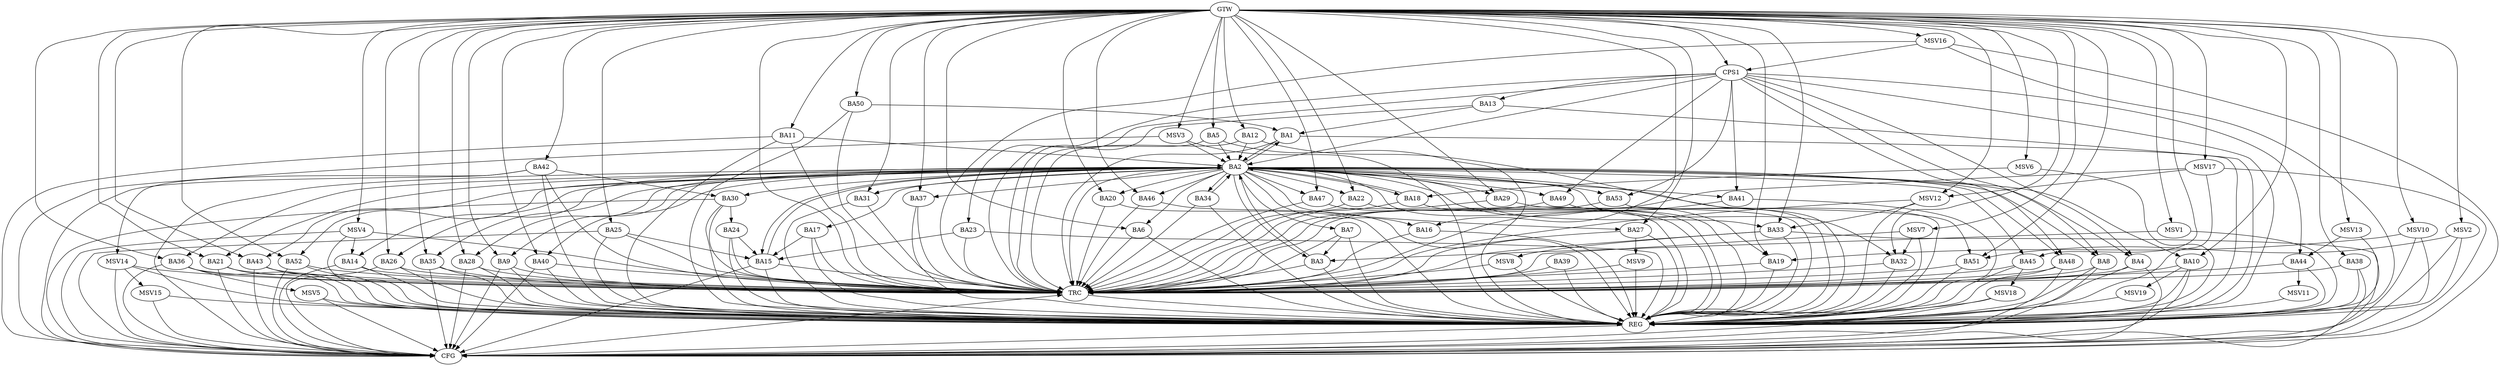 strict digraph G {
  BA1 [ label="BA1" ];
  BA2 [ label="BA2" ];
  BA3 [ label="BA3" ];
  BA4 [ label="BA4" ];
  BA5 [ label="BA5" ];
  BA6 [ label="BA6" ];
  BA7 [ label="BA7" ];
  BA8 [ label="BA8" ];
  BA9 [ label="BA9" ];
  BA10 [ label="BA10" ];
  BA11 [ label="BA11" ];
  BA12 [ label="BA12" ];
  BA13 [ label="BA13" ];
  BA14 [ label="BA14" ];
  BA15 [ label="BA15" ];
  BA16 [ label="BA16" ];
  BA17 [ label="BA17" ];
  BA18 [ label="BA18" ];
  BA19 [ label="BA19" ];
  BA20 [ label="BA20" ];
  BA21 [ label="BA21" ];
  BA22 [ label="BA22" ];
  BA23 [ label="BA23" ];
  BA24 [ label="BA24" ];
  BA25 [ label="BA25" ];
  BA26 [ label="BA26" ];
  BA27 [ label="BA27" ];
  BA28 [ label="BA28" ];
  BA29 [ label="BA29" ];
  BA30 [ label="BA30" ];
  BA31 [ label="BA31" ];
  BA32 [ label="BA32" ];
  BA33 [ label="BA33" ];
  BA34 [ label="BA34" ];
  BA35 [ label="BA35" ];
  BA36 [ label="BA36" ];
  BA37 [ label="BA37" ];
  BA38 [ label="BA38" ];
  BA39 [ label="BA39" ];
  BA40 [ label="BA40" ];
  BA41 [ label="BA41" ];
  BA42 [ label="BA42" ];
  BA43 [ label="BA43" ];
  BA44 [ label="BA44" ];
  BA45 [ label="BA45" ];
  BA46 [ label="BA46" ];
  BA47 [ label="BA47" ];
  BA48 [ label="BA48" ];
  BA49 [ label="BA49" ];
  BA50 [ label="BA50" ];
  BA51 [ label="BA51" ];
  BA52 [ label="BA52" ];
  BA53 [ label="BA53" ];
  CPS1 [ label="CPS1" ];
  GTW [ label="GTW" ];
  REG [ label="REG" ];
  CFG [ label="CFG" ];
  TRC [ label="TRC" ];
  MSV1 [ label="MSV1" ];
  MSV2 [ label="MSV2" ];
  MSV3 [ label="MSV3" ];
  MSV4 [ label="MSV4" ];
  MSV5 [ label="MSV5" ];
  MSV6 [ label="MSV6" ];
  MSV7 [ label="MSV7" ];
  MSV8 [ label="MSV8" ];
  MSV9 [ label="MSV9" ];
  MSV10 [ label="MSV10" ];
  MSV11 [ label="MSV11" ];
  MSV12 [ label="MSV12" ];
  MSV13 [ label="MSV13" ];
  MSV14 [ label="MSV14" ];
  MSV15 [ label="MSV15" ];
  MSV16 [ label="MSV16" ];
  MSV17 [ label="MSV17" ];
  MSV18 [ label="MSV18" ];
  MSV19 [ label="MSV19" ];
  BA1 -> BA2;
  BA2 -> BA1;
  BA3 -> BA2;
  BA5 -> BA2;
  BA7 -> BA3;
  BA11 -> BA2;
  BA12 -> BA2;
  BA13 -> BA1;
  BA15 -> BA2;
  BA17 -> BA15;
  BA18 -> BA2;
  BA23 -> BA15;
  BA24 -> BA15;
  BA25 -> BA15;
  BA30 -> BA24;
  BA34 -> BA2;
  BA42 -> BA30;
  BA50 -> BA1;
  CPS1 -> BA4;
  CPS1 -> BA41;
  CPS1 -> BA23;
  CPS1 -> BA44;
  CPS1 -> BA2;
  CPS1 -> BA53;
  CPS1 -> BA49;
  CPS1 -> BA48;
  CPS1 -> BA13;
  CPS1 -> BA8;
  GTW -> BA5;
  GTW -> BA6;
  GTW -> BA9;
  GTW -> BA10;
  GTW -> BA11;
  GTW -> BA12;
  GTW -> BA16;
  GTW -> BA19;
  GTW -> BA20;
  GTW -> BA21;
  GTW -> BA22;
  GTW -> BA25;
  GTW -> BA26;
  GTW -> BA27;
  GTW -> BA28;
  GTW -> BA29;
  GTW -> BA31;
  GTW -> BA32;
  GTW -> BA33;
  GTW -> BA35;
  GTW -> BA36;
  GTW -> BA37;
  GTW -> BA38;
  GTW -> BA40;
  GTW -> BA42;
  GTW -> BA43;
  GTW -> BA45;
  GTW -> BA46;
  GTW -> BA47;
  GTW -> BA50;
  GTW -> BA51;
  GTW -> BA52;
  GTW -> CPS1;
  BA1 -> REG;
  BA2 -> REG;
  BA3 -> REG;
  BA4 -> REG;
  BA5 -> REG;
  BA6 -> REG;
  BA7 -> REG;
  BA8 -> REG;
  BA9 -> REG;
  BA10 -> REG;
  BA11 -> REG;
  BA12 -> REG;
  BA13 -> REG;
  BA14 -> REG;
  BA15 -> REG;
  BA16 -> REG;
  BA17 -> REG;
  BA18 -> REG;
  BA19 -> REG;
  BA20 -> REG;
  BA21 -> REG;
  BA22 -> REG;
  BA23 -> REG;
  BA24 -> REG;
  BA25 -> REG;
  BA26 -> REG;
  BA27 -> REG;
  BA28 -> REG;
  BA29 -> REG;
  BA30 -> REG;
  BA31 -> REG;
  BA32 -> REG;
  BA33 -> REG;
  BA34 -> REG;
  BA35 -> REG;
  BA36 -> REG;
  BA37 -> REG;
  BA38 -> REG;
  BA39 -> REG;
  BA40 -> REG;
  BA41 -> REG;
  BA42 -> REG;
  BA43 -> REG;
  BA44 -> REG;
  BA45 -> REG;
  BA46 -> REG;
  BA47 -> REG;
  BA48 -> REG;
  BA49 -> REG;
  BA50 -> REG;
  BA51 -> REG;
  BA52 -> REG;
  BA53 -> REG;
  CPS1 -> REG;
  BA48 -> CFG;
  BA25 -> CFG;
  BA14 -> CFG;
  BA9 -> CFG;
  BA38 -> CFG;
  BA4 -> CFG;
  BA52 -> CFG;
  BA42 -> CFG;
  BA40 -> CFG;
  BA15 -> CFG;
  BA33 -> CFG;
  BA43 -> CFG;
  BA10 -> CFG;
  BA26 -> CFG;
  BA36 -> CFG;
  BA11 -> CFG;
  BA30 -> CFG;
  BA35 -> CFG;
  BA2 -> CFG;
  BA8 -> CFG;
  BA28 -> CFG;
  BA21 -> CFG;
  REG -> CFG;
  BA1 -> TRC;
  BA2 -> TRC;
  BA3 -> TRC;
  BA4 -> TRC;
  BA5 -> TRC;
  BA6 -> TRC;
  BA7 -> TRC;
  BA8 -> TRC;
  BA9 -> TRC;
  BA10 -> TRC;
  BA11 -> TRC;
  BA12 -> TRC;
  BA13 -> TRC;
  BA14 -> TRC;
  BA15 -> TRC;
  BA16 -> TRC;
  BA17 -> TRC;
  BA18 -> TRC;
  BA19 -> TRC;
  BA20 -> TRC;
  BA21 -> TRC;
  BA22 -> TRC;
  BA23 -> TRC;
  BA24 -> TRC;
  BA25 -> TRC;
  BA26 -> TRC;
  BA27 -> TRC;
  BA28 -> TRC;
  BA29 -> TRC;
  BA30 -> TRC;
  BA31 -> TRC;
  BA32 -> TRC;
  BA33 -> TRC;
  BA34 -> TRC;
  BA35 -> TRC;
  BA36 -> TRC;
  BA37 -> TRC;
  BA38 -> TRC;
  BA39 -> TRC;
  BA40 -> TRC;
  BA41 -> TRC;
  BA42 -> TRC;
  BA43 -> TRC;
  BA44 -> TRC;
  BA45 -> TRC;
  BA46 -> TRC;
  BA47 -> TRC;
  BA48 -> TRC;
  BA49 -> TRC;
  BA50 -> TRC;
  BA51 -> TRC;
  BA52 -> TRC;
  BA53 -> TRC;
  CPS1 -> TRC;
  GTW -> TRC;
  CFG -> TRC;
  TRC -> REG;
  BA2 -> BA41;
  BA2 -> BA35;
  BA2 -> BA20;
  BA2 -> BA14;
  BA2 -> BA32;
  BA2 -> BA52;
  BA2 -> BA18;
  BA2 -> BA16;
  BA2 -> BA27;
  BA2 -> BA21;
  BA2 -> BA34;
  BA2 -> BA29;
  BA2 -> BA15;
  BA2 -> BA40;
  BA2 -> BA10;
  BA2 -> BA7;
  BA2 -> BA17;
  BA2 -> BA47;
  BA2 -> BA22;
  BA2 -> BA33;
  BA2 -> BA3;
  BA2 -> BA37;
  BA2 -> BA26;
  BA2 -> BA28;
  BA2 -> BA51;
  BA2 -> BA48;
  BA2 -> BA49;
  BA2 -> BA36;
  BA2 -> BA6;
  BA2 -> BA9;
  BA2 -> BA8;
  BA2 -> BA31;
  BA2 -> BA46;
  BA2 -> BA45;
  BA2 -> BA43;
  BA2 -> BA30;
  BA2 -> BA19;
  BA2 -> BA4;
  BA2 -> BA53;
  MSV1 -> BA3;
  GTW -> MSV1;
  MSV1 -> REG;
  MSV2 -> BA51;
  GTW -> MSV2;
  MSV2 -> REG;
  MSV2 -> CFG;
  MSV3 -> BA2;
  GTW -> MSV3;
  MSV3 -> REG;
  MSV3 -> CFG;
  MSV4 -> BA14;
  GTW -> MSV4;
  MSV4 -> REG;
  MSV4 -> TRC;
  MSV4 -> CFG;
  BA36 -> MSV5;
  MSV5 -> REG;
  MSV5 -> CFG;
  MSV6 -> BA18;
  GTW -> MSV6;
  MSV6 -> REG;
  MSV7 -> BA32;
  GTW -> MSV7;
  MSV7 -> REG;
  MSV7 -> TRC;
  BA33 -> MSV8;
  MSV8 -> REG;
  MSV8 -> TRC;
  BA27 -> MSV9;
  MSV9 -> REG;
  MSV9 -> TRC;
  MSV10 -> BA19;
  GTW -> MSV10;
  MSV10 -> REG;
  MSV10 -> CFG;
  BA44 -> MSV11;
  MSV11 -> REG;
  MSV12 -> BA33;
  GTW -> MSV12;
  MSV12 -> REG;
  MSV12 -> TRC;
  MSV13 -> BA44;
  GTW -> MSV13;
  MSV13 -> REG;
  BA42 -> MSV14;
  MSV14 -> REG;
  MSV14 -> TRC;
  MSV14 -> CFG;
  MSV14 -> MSV15;
  MSV15 -> REG;
  MSV15 -> CFG;
  MSV16 -> CPS1;
  GTW -> MSV16;
  MSV16 -> REG;
  MSV16 -> TRC;
  MSV16 -> CFG;
  MSV17 -> MSV12;
  GTW -> MSV17;
  MSV17 -> REG;
  MSV17 -> TRC;
  MSV17 -> CFG;
  BA45 -> MSV18;
  MSV18 -> REG;
  MSV18 -> CFG;
  BA10 -> MSV19;
  MSV19 -> REG;
}
